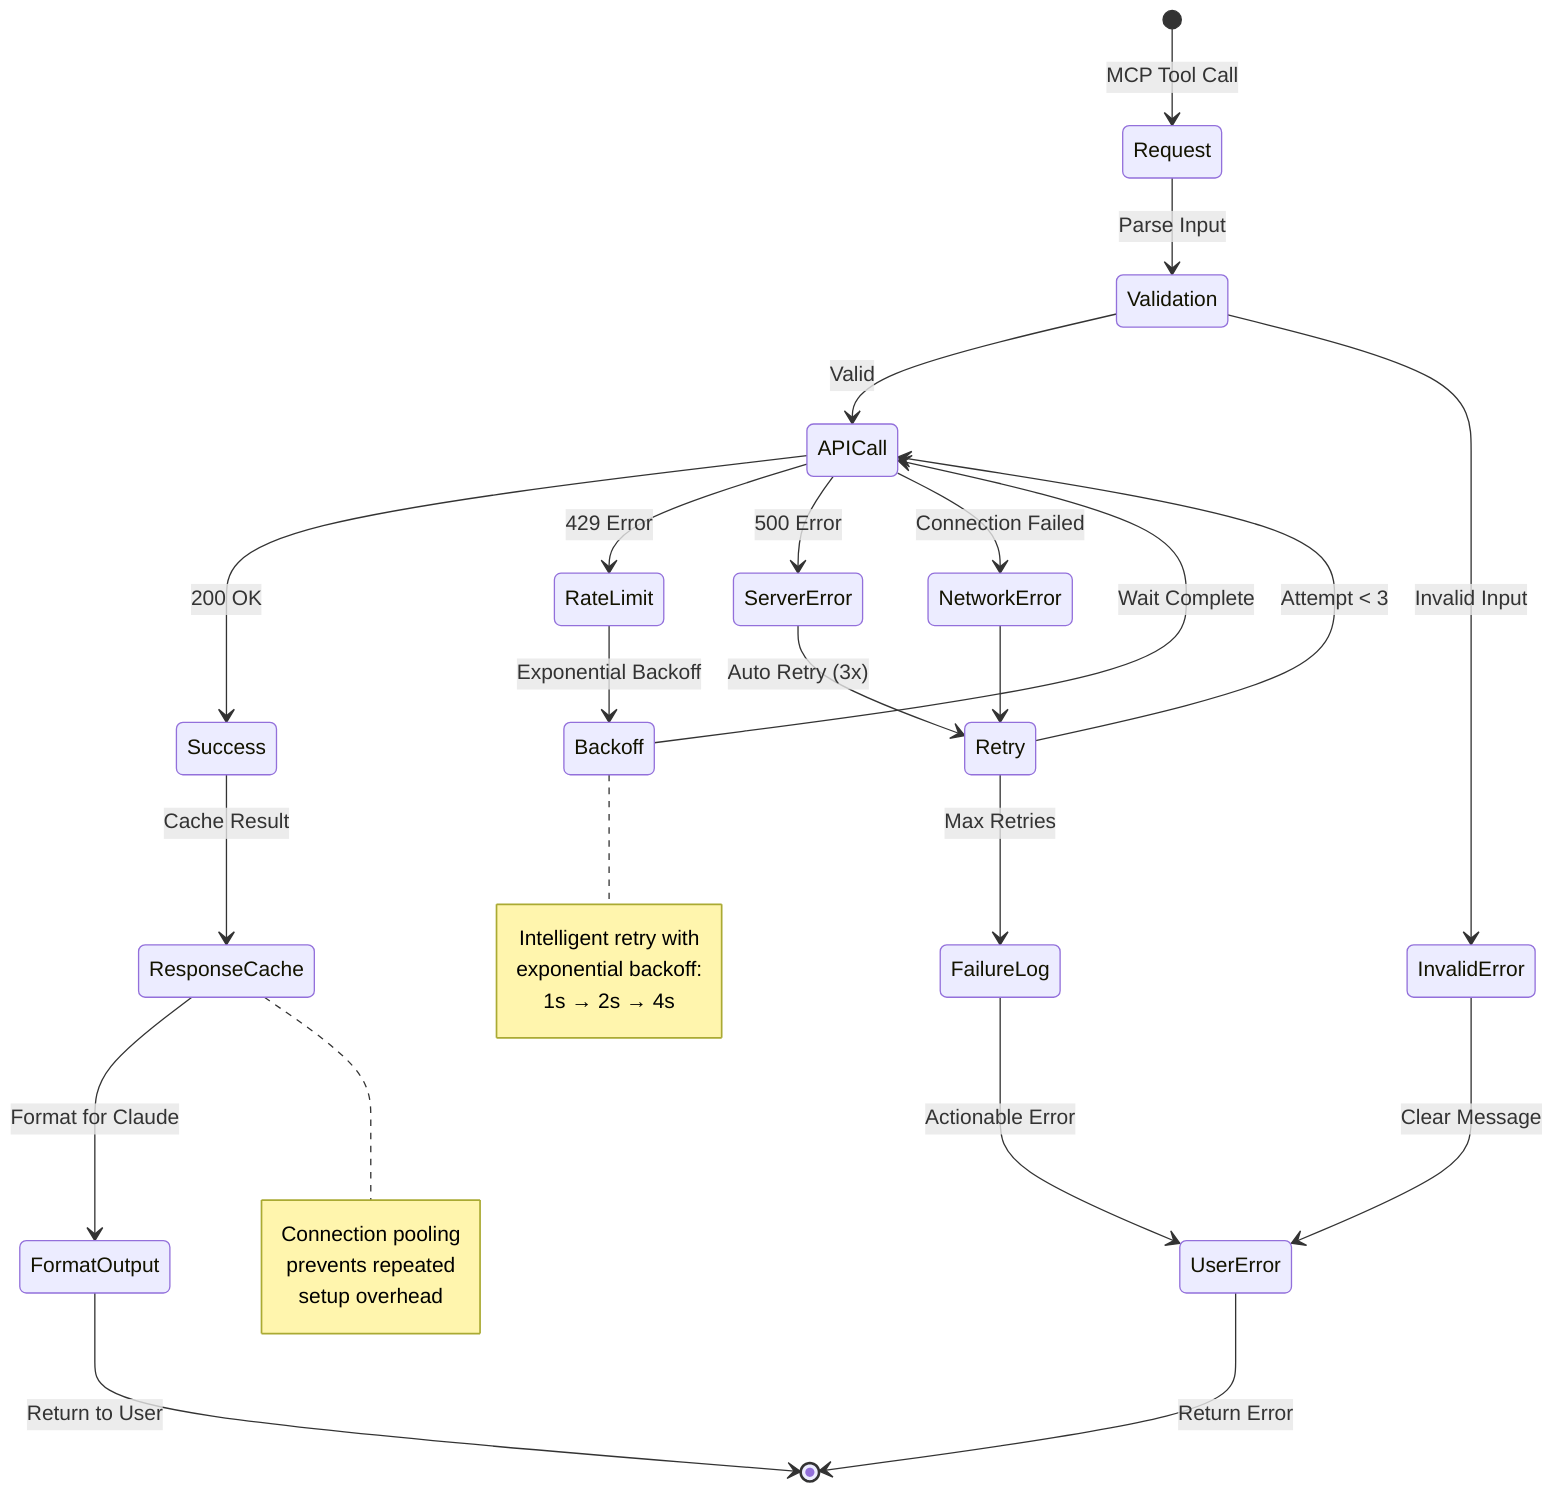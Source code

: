 stateDiagram-v2
    [*] --> Request: MCP Tool Call
    Request --> Validation: Parse Input
    
    Validation --> APICall: Valid
    Validation --> InvalidError: Invalid Input
    
    APICall --> Success: 200 OK
    APICall --> RateLimit: 429 Error
    APICall --> ServerError: 500 Error
    APICall --> NetworkError: Connection Failed
    
    RateLimit --> Backoff: Exponential Backoff
    ServerError --> Retry: Auto Retry (3x)
    NetworkError --> Retry
    
    Backoff --> APICall: Wait Complete
    Retry --> APICall: Attempt < 3
    Retry --> FailureLog: Max Retries
    
    Success --> ResponseCache: Cache Result
    ResponseCache --> FormatOutput: Format for Claude
    FormatOutput --> [*]: Return to User
    
    InvalidError --> UserError: Clear Message
    FailureLog --> UserError: Actionable Error
    UserError --> [*]: Return Error
    
    note right of Backoff
        Intelligent retry with
        exponential backoff:
        1s → 2s → 4s
    end note
    
    note right of ResponseCache
        Connection pooling
        prevents repeated
        setup overhead
    end note